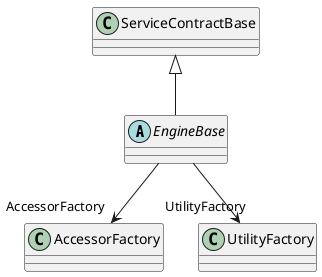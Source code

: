 @startuml
abstract class EngineBase {
}
ServiceContractBase <|-- EngineBase
EngineBase --> "AccessorFactory" AccessorFactory
EngineBase --> "UtilityFactory" UtilityFactory
@enduml
